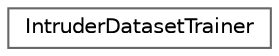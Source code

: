 digraph "Graphical Class Hierarchy"
{
 // LATEX_PDF_SIZE
  bgcolor="transparent";
  edge [fontname=Helvetica,fontsize=10,labelfontname=Helvetica,labelfontsize=10];
  node [fontname=Helvetica,fontsize=10,shape=box,height=0.2,width=0.4];
  rankdir="LR";
  Node0 [label="IntruderDatasetTrainer",height=0.2,width=0.4,color="grey40", fillcolor="white", style="filled",URL="$class_intruder_dataset_trainer.html",tooltip=" "];
}
